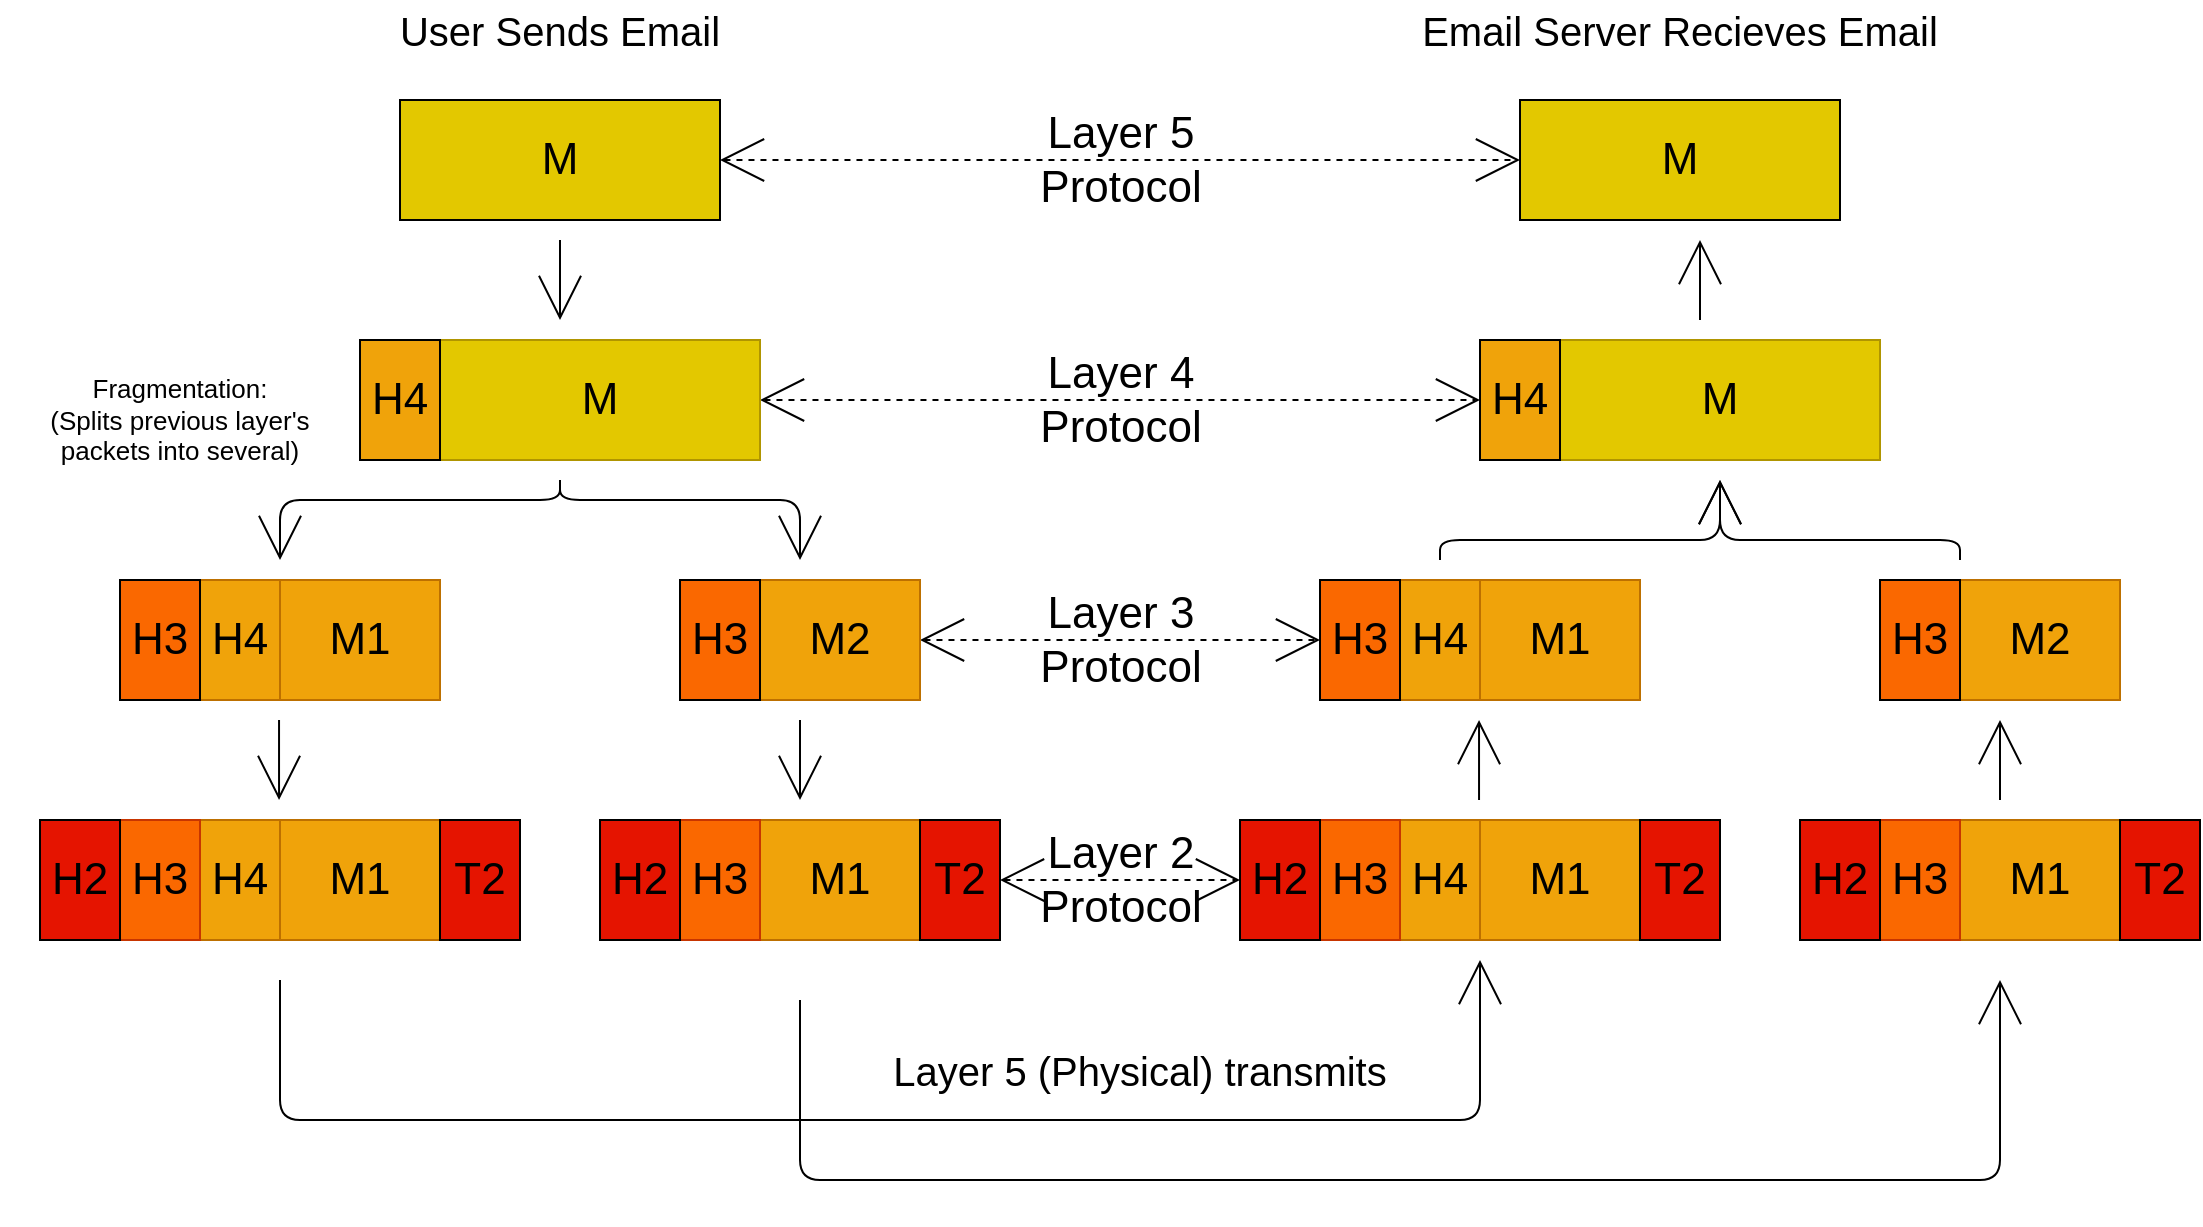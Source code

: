 <mxfile>
    <diagram id="lAbrD8vHDnsEuvVK7Wsp" name="Page-1">
        <mxGraphModel dx="2222" dy="1356" grid="1" gridSize="10" guides="1" tooltips="1" connect="1" arrows="1" fold="1" page="1" pageScale="1" pageWidth="850" pageHeight="1100" math="0" shadow="0">
            <root>
                <mxCell id="0"/>
                <mxCell id="1" parent="0"/>
                <mxCell id="57" value="Layer 5&lt;br&gt;Protocol" style="edgeStyle=none;html=1;exitX=1;exitY=0.5;exitDx=0;exitDy=0;entryX=0;entryY=0.5;entryDx=0;entryDy=0;fontSize=22;fontColor=#000000;startArrow=open;startFill=0;endArrow=open;endFill=0;endSize=20;dashed=1;startSize=20;labelBackgroundColor=none;" edge="1" parent="1" source="2" target="40">
                    <mxGeometry relative="1" as="geometry"/>
                </mxCell>
                <mxCell id="2" value="M" style="rounded=0;whiteSpace=wrap;html=1;fontSize=22;fillColor=#e3c800;fontColor=#000000;strokeColor=#000000;" vertex="1" parent="1">
                    <mxGeometry x="-20" y="60" width="160" height="60" as="geometry"/>
                </mxCell>
                <mxCell id="58" value="Layer 4&lt;br&gt;Protocol" style="edgeStyle=none;html=1;exitX=1;exitY=0.5;exitDx=0;exitDy=0;entryX=0;entryY=0.5;entryDx=0;entryDy=0;dashed=1;fontSize=22;fontColor=#000000;startArrow=open;startFill=0;endArrow=open;endFill=0;startSize=20;endSize=20;labelBackgroundColor=none;" edge="1" parent="1" source="6" target="42">
                    <mxGeometry relative="1" as="geometry"/>
                </mxCell>
                <mxCell id="6" value="M" style="rounded=0;whiteSpace=wrap;html=1;fontSize=22;fillColor=#e3c800;fontColor=#000000;strokeColor=#B09500;" vertex="1" parent="1">
                    <mxGeometry y="180" width="160" height="60" as="geometry"/>
                </mxCell>
                <mxCell id="7" value="H4" style="rounded=0;whiteSpace=wrap;html=1;fontSize=22;fillColor=#f0a30a;fontColor=#000000;strokeColor=#000000;" vertex="1" parent="1">
                    <mxGeometry x="-40" y="180" width="40" height="60" as="geometry"/>
                </mxCell>
                <mxCell id="8" value="M1" style="rounded=0;whiteSpace=wrap;html=1;fontSize=22;fillColor=#f0a30a;fontColor=#000000;strokeColor=#BD7000;" vertex="1" parent="1">
                    <mxGeometry x="-80" y="300" width="80" height="60" as="geometry"/>
                </mxCell>
                <mxCell id="9" value="H4" style="rounded=0;whiteSpace=wrap;html=1;fontSize=22;fillColor=#f0a30a;fontColor=#000000;strokeColor=#BD7000;" vertex="1" parent="1">
                    <mxGeometry x="-120" y="300" width="40" height="60" as="geometry"/>
                </mxCell>
                <mxCell id="10" value="H3" style="rounded=0;whiteSpace=wrap;html=1;fontSize=22;fillColor=#fa6800;fontColor=#000000;strokeColor=#000000;" vertex="1" parent="1">
                    <mxGeometry x="-160" y="300" width="40" height="60" as="geometry"/>
                </mxCell>
                <mxCell id="59" value="Layer 3&lt;br&gt;Protocol" style="edgeStyle=none;html=1;exitX=1;exitY=0.5;exitDx=0;exitDy=0;entryX=0;entryY=0.5;entryDx=0;entryDy=0;dashed=1;fontSize=22;fontColor=#000000;startArrow=open;startFill=0;endArrow=open;endFill=0;startSize=20;endSize=20;labelBackgroundColor=none;" edge="1" parent="1" source="11" target="45">
                    <mxGeometry relative="1" as="geometry"/>
                </mxCell>
                <mxCell id="11" value="M2" style="rounded=0;whiteSpace=wrap;html=1;fontSize=22;fillColor=#f0a30a;fontColor=#000000;strokeColor=#BD7000;" vertex="1" parent="1">
                    <mxGeometry x="160" y="300" width="80" height="60" as="geometry"/>
                </mxCell>
                <mxCell id="12" value="H3" style="rounded=0;whiteSpace=wrap;html=1;fontSize=22;fillColor=#fa6800;fontColor=#000000;strokeColor=#000000;" vertex="1" parent="1">
                    <mxGeometry x="120" y="300" width="40" height="60" as="geometry"/>
                </mxCell>
                <mxCell id="13" value="M1" style="rounded=0;whiteSpace=wrap;html=1;fontSize=22;fillColor=#f0a30a;fontColor=#000000;strokeColor=#BD7000;" vertex="1" parent="1">
                    <mxGeometry x="-80" y="420" width="80" height="60" as="geometry"/>
                </mxCell>
                <mxCell id="14" value="H4" style="rounded=0;whiteSpace=wrap;html=1;fontSize=22;fillColor=#f0a30a;fontColor=#000000;strokeColor=#BD7000;" vertex="1" parent="1">
                    <mxGeometry x="-120" y="420" width="40" height="60" as="geometry"/>
                </mxCell>
                <mxCell id="15" value="H3" style="rounded=0;whiteSpace=wrap;html=1;fontSize=22;fillColor=#fa6800;fontColor=#000000;strokeColor=#C73500;" vertex="1" parent="1">
                    <mxGeometry x="-160" y="420" width="40" height="60" as="geometry"/>
                </mxCell>
                <mxCell id="16" value="T2" style="rounded=0;whiteSpace=wrap;html=1;fontSize=22;fillColor=#e51400;fontColor=#000000;strokeColor=#000000;" vertex="1" parent="1">
                    <mxGeometry y="420" width="40" height="60" as="geometry"/>
                </mxCell>
                <mxCell id="17" value="H2" style="rounded=0;whiteSpace=wrap;html=1;fontSize=22;fillColor=#e51400;fontColor=#000000;strokeColor=#000000;" vertex="1" parent="1">
                    <mxGeometry x="-200" y="420" width="40" height="60" as="geometry"/>
                </mxCell>
                <mxCell id="18" value="M1" style="rounded=0;whiteSpace=wrap;html=1;fontSize=22;fillColor=#f0a30a;fontColor=#000000;strokeColor=#BD7000;" vertex="1" parent="1">
                    <mxGeometry x="160" y="420" width="80" height="60" as="geometry"/>
                </mxCell>
                <mxCell id="20" value="H3" style="rounded=0;whiteSpace=wrap;html=1;fontSize=22;fillColor=#fa6800;fontColor=#000000;strokeColor=#C73500;" vertex="1" parent="1">
                    <mxGeometry x="120" y="420" width="40" height="60" as="geometry"/>
                </mxCell>
                <mxCell id="60" value="Layer 2&lt;br&gt;Protocol" style="edgeStyle=none;html=1;exitX=1;exitY=0.5;exitDx=0;exitDy=0;entryX=0;entryY=0.5;entryDx=0;entryDy=0;dashed=1;fontSize=22;fontColor=#000000;startArrow=open;startFill=0;endArrow=open;endFill=0;startSize=20;endSize=20;labelBackgroundColor=none;" edge="1" parent="1" source="21" target="52">
                    <mxGeometry relative="1" as="geometry"/>
                </mxCell>
                <mxCell id="21" value="T2" style="rounded=0;whiteSpace=wrap;html=1;fontSize=22;fillColor=#e51400;fontColor=#000000;strokeColor=#000000;" vertex="1" parent="1">
                    <mxGeometry x="240" y="420" width="40" height="60" as="geometry"/>
                </mxCell>
                <mxCell id="22" value="H2" style="rounded=0;whiteSpace=wrap;html=1;fontSize=22;fillColor=#e51400;fontColor=#000000;strokeColor=#000000;" vertex="1" parent="1">
                    <mxGeometry x="80" y="420" width="40" height="60" as="geometry"/>
                </mxCell>
                <mxCell id="40" value="M" style="rounded=0;whiteSpace=wrap;html=1;fontSize=22;fillColor=#e3c800;fontColor=#000000;strokeColor=#000000;" vertex="1" parent="1">
                    <mxGeometry x="540" y="60" width="160" height="60" as="geometry"/>
                </mxCell>
                <mxCell id="41" value="M" style="rounded=0;whiteSpace=wrap;html=1;fontSize=22;fillColor=#e3c800;fontColor=#000000;strokeColor=#B09500;" vertex="1" parent="1">
                    <mxGeometry x="560" y="180" width="160" height="60" as="geometry"/>
                </mxCell>
                <mxCell id="42" value="H4" style="rounded=0;whiteSpace=wrap;html=1;fontSize=22;fillColor=#f0a30a;fontColor=#000000;strokeColor=#000000;" vertex="1" parent="1">
                    <mxGeometry x="520" y="180" width="40" height="60" as="geometry"/>
                </mxCell>
                <mxCell id="43" value="M1" style="rounded=0;whiteSpace=wrap;html=1;fontSize=22;fillColor=#f0a30a;fontColor=#000000;strokeColor=#BD7000;" vertex="1" parent="1">
                    <mxGeometry x="520" y="300" width="80" height="60" as="geometry"/>
                </mxCell>
                <mxCell id="44" value="H4" style="rounded=0;whiteSpace=wrap;html=1;fontSize=22;fillColor=#f0a30a;fontColor=#000000;strokeColor=#BD7000;" vertex="1" parent="1">
                    <mxGeometry x="480" y="300" width="40" height="60" as="geometry"/>
                </mxCell>
                <mxCell id="45" value="H3" style="rounded=0;whiteSpace=wrap;html=1;fontSize=22;fillColor=#fa6800;fontColor=#000000;strokeColor=#000000;" vertex="1" parent="1">
                    <mxGeometry x="440" y="300" width="40" height="60" as="geometry"/>
                </mxCell>
                <mxCell id="46" value="M2" style="rounded=0;whiteSpace=wrap;html=1;fontSize=22;fillColor=#f0a30a;fontColor=#000000;strokeColor=#BD7000;" vertex="1" parent="1">
                    <mxGeometry x="760" y="300" width="80" height="60" as="geometry"/>
                </mxCell>
                <mxCell id="47" value="H3" style="rounded=0;whiteSpace=wrap;html=1;fontSize=22;fillColor=#fa6800;fontColor=#000000;strokeColor=#000000;" vertex="1" parent="1">
                    <mxGeometry x="720" y="300" width="40" height="60" as="geometry"/>
                </mxCell>
                <mxCell id="48" value="M1" style="rounded=0;whiteSpace=wrap;html=1;fontSize=22;fillColor=#f0a30a;fontColor=#000000;strokeColor=#BD7000;" vertex="1" parent="1">
                    <mxGeometry x="520" y="420" width="80" height="60" as="geometry"/>
                </mxCell>
                <mxCell id="49" value="H4" style="rounded=0;whiteSpace=wrap;html=1;fontSize=22;fillColor=#f0a30a;fontColor=#000000;strokeColor=#BD7000;" vertex="1" parent="1">
                    <mxGeometry x="480" y="420" width="40" height="60" as="geometry"/>
                </mxCell>
                <mxCell id="50" value="H3" style="rounded=0;whiteSpace=wrap;html=1;fontSize=22;fillColor=#fa6800;fontColor=#000000;strokeColor=#C73500;" vertex="1" parent="1">
                    <mxGeometry x="440" y="420" width="40" height="60" as="geometry"/>
                </mxCell>
                <mxCell id="51" value="T2" style="rounded=0;whiteSpace=wrap;html=1;fontSize=22;fillColor=#e51400;fontColor=#000000;strokeColor=#000000;" vertex="1" parent="1">
                    <mxGeometry x="600" y="420" width="40" height="60" as="geometry"/>
                </mxCell>
                <mxCell id="52" value="H2" style="rounded=0;whiteSpace=wrap;html=1;fontSize=22;fillColor=#e51400;fontColor=#000000;strokeColor=#000000;" vertex="1" parent="1">
                    <mxGeometry x="400" y="420" width="40" height="60" as="geometry"/>
                </mxCell>
                <mxCell id="53" value="M1" style="rounded=0;whiteSpace=wrap;html=1;fontSize=22;fillColor=#f0a30a;fontColor=#000000;strokeColor=#BD7000;" vertex="1" parent="1">
                    <mxGeometry x="760" y="420" width="80" height="60" as="geometry"/>
                </mxCell>
                <mxCell id="54" value="H3" style="rounded=0;whiteSpace=wrap;html=1;fontSize=22;fillColor=#fa6800;fontColor=#000000;strokeColor=#C73500;" vertex="1" parent="1">
                    <mxGeometry x="720" y="420" width="40" height="60" as="geometry"/>
                </mxCell>
                <mxCell id="55" value="T2" style="rounded=0;whiteSpace=wrap;html=1;fontSize=22;fillColor=#e51400;fontColor=#000000;strokeColor=#000000;" vertex="1" parent="1">
                    <mxGeometry x="840" y="420" width="40" height="60" as="geometry"/>
                </mxCell>
                <mxCell id="56" value="H2" style="rounded=0;whiteSpace=wrap;html=1;fontSize=22;fillColor=#e51400;fontColor=#000000;strokeColor=#000000;" vertex="1" parent="1">
                    <mxGeometry x="680" y="420" width="40" height="60" as="geometry"/>
                </mxCell>
                <mxCell id="61" style="edgeStyle=none;html=1;fontSize=22;fontColor=#000000;startArrow=none;startFill=0;endArrow=open;endFill=0;endSize=20;startSize=20;" edge="1" parent="1">
                    <mxGeometry relative="1" as="geometry">
                        <mxPoint x="60" y="130" as="sourcePoint"/>
                        <mxPoint x="60" y="170" as="targetPoint"/>
                    </mxGeometry>
                </mxCell>
                <mxCell id="62" style="edgeStyle=orthogonalEdgeStyle;html=1;fontSize=22;fontColor=#000000;startArrow=none;startFill=0;endArrow=open;endFill=0;endSize=20;startSize=20;" edge="1" parent="1">
                    <mxGeometry relative="1" as="geometry">
                        <mxPoint x="60" y="250" as="sourcePoint"/>
                        <mxPoint x="180" y="290" as="targetPoint"/>
                        <Array as="points">
                            <mxPoint x="60" y="260"/>
                            <mxPoint x="180" y="260"/>
                        </Array>
                    </mxGeometry>
                </mxCell>
                <mxCell id="63" style="edgeStyle=orthogonalEdgeStyle;html=1;fontSize=22;fontColor=#000000;startArrow=none;startFill=0;endArrow=open;endFill=0;endSize=20;startSize=20;" edge="1" parent="1">
                    <mxGeometry relative="1" as="geometry">
                        <mxPoint x="60" y="250" as="sourcePoint"/>
                        <mxPoint x="-80" y="290" as="targetPoint"/>
                        <Array as="points">
                            <mxPoint x="60" y="260"/>
                            <mxPoint x="-80" y="260"/>
                        </Array>
                    </mxGeometry>
                </mxCell>
                <mxCell id="64" style="edgeStyle=none;html=1;fontSize=22;fontColor=#000000;startArrow=none;startFill=0;endArrow=open;endFill=0;endSize=20;startSize=20;" edge="1" parent="1">
                    <mxGeometry relative="1" as="geometry">
                        <mxPoint x="-80.48" y="370" as="sourcePoint"/>
                        <mxPoint x="-80.48" y="410" as="targetPoint"/>
                    </mxGeometry>
                </mxCell>
                <mxCell id="65" style="edgeStyle=none;html=1;fontSize=22;fontColor=#000000;startArrow=none;startFill=0;endArrow=open;endFill=0;endSize=20;startSize=20;" edge="1" parent="1">
                    <mxGeometry relative="1" as="geometry">
                        <mxPoint x="180.0" y="370" as="sourcePoint"/>
                        <mxPoint x="180.0" y="410" as="targetPoint"/>
                    </mxGeometry>
                </mxCell>
                <mxCell id="66" style="edgeStyle=none;html=1;fontSize=22;fontColor=#000000;startArrow=open;startFill=0;endArrow=none;endFill=0;endSize=20;startSize=20;" edge="1" parent="1">
                    <mxGeometry relative="1" as="geometry">
                        <mxPoint x="519.52" y="370" as="sourcePoint"/>
                        <mxPoint x="519.52" y="410" as="targetPoint"/>
                    </mxGeometry>
                </mxCell>
                <mxCell id="67" style="edgeStyle=none;html=1;fontSize=22;fontColor=#000000;startArrow=open;startFill=0;endArrow=none;endFill=0;endSize=20;startSize=20;" edge="1" parent="1">
                    <mxGeometry relative="1" as="geometry">
                        <mxPoint x="780" y="370" as="sourcePoint"/>
                        <mxPoint x="780" y="410" as="targetPoint"/>
                    </mxGeometry>
                </mxCell>
                <mxCell id="68" style="edgeStyle=orthogonalEdgeStyle;html=1;fontSize=22;fontColor=#000000;startArrow=open;startFill=0;endArrow=none;endFill=0;endSize=20;startSize=20;" edge="1" parent="1">
                    <mxGeometry relative="1" as="geometry">
                        <mxPoint x="640" y="250" as="sourcePoint"/>
                        <mxPoint x="760" y="290" as="targetPoint"/>
                        <Array as="points">
                            <mxPoint x="640" y="280"/>
                            <mxPoint x="760" y="280"/>
                        </Array>
                    </mxGeometry>
                </mxCell>
                <mxCell id="69" style="edgeStyle=orthogonalEdgeStyle;html=1;fontSize=22;fontColor=#000000;startArrow=open;startFill=0;endArrow=none;endFill=0;endSize=20;startSize=20;" edge="1" parent="1">
                    <mxGeometry relative="1" as="geometry">
                        <mxPoint x="640" y="250" as="sourcePoint"/>
                        <mxPoint x="500" y="290" as="targetPoint"/>
                        <Array as="points">
                            <mxPoint x="640" y="280"/>
                            <mxPoint x="500" y="280"/>
                        </Array>
                    </mxGeometry>
                </mxCell>
                <mxCell id="70" style="edgeStyle=none;html=1;fontSize=22;fontColor=#000000;startArrow=open;startFill=0;endArrow=none;endFill=0;endSize=20;startSize=20;" edge="1" parent="1">
                    <mxGeometry relative="1" as="geometry">
                        <mxPoint x="630" y="130" as="sourcePoint"/>
                        <mxPoint x="630" y="170" as="targetPoint"/>
                    </mxGeometry>
                </mxCell>
                <mxCell id="71" style="edgeStyle=orthogonalEdgeStyle;html=1;fontSize=22;fontColor=#000000;startArrow=none;startFill=0;endArrow=open;endFill=0;endSize=20;startSize=20;" edge="1" parent="1">
                    <mxGeometry relative="1" as="geometry">
                        <mxPoint x="-80" y="500" as="sourcePoint"/>
                        <mxPoint x="520" y="490" as="targetPoint"/>
                        <Array as="points">
                            <mxPoint x="-80" y="570"/>
                            <mxPoint x="520" y="570"/>
                        </Array>
                    </mxGeometry>
                </mxCell>
                <mxCell id="73" style="edgeStyle=orthogonalEdgeStyle;html=1;fontSize=22;fontColor=#000000;startArrow=none;startFill=0;endArrow=open;endFill=0;endSize=20;startSize=20;" edge="1" parent="1">
                    <mxGeometry relative="1" as="geometry">
                        <mxPoint x="180" y="510" as="sourcePoint"/>
                        <mxPoint x="780" y="500" as="targetPoint"/>
                        <Array as="points">
                            <mxPoint x="410" y="600"/>
                            <mxPoint x="270" y="600"/>
                        </Array>
                    </mxGeometry>
                </mxCell>
                <mxCell id="74" value="Fragmentation:&lt;br style=&quot;font-size: 13px;&quot;&gt;(Splits previous layer's packets into several)" style="text;html=1;strokeColor=none;fillColor=none;align=center;verticalAlign=middle;whiteSpace=wrap;rounded=0;fontSize=13;fontColor=#000000;" vertex="1" parent="1">
                    <mxGeometry x="-220" y="180" width="180" height="80" as="geometry"/>
                </mxCell>
                <mxCell id="76" value="User Sends Email" style="text;html=1;strokeColor=none;fillColor=none;align=center;verticalAlign=middle;whiteSpace=wrap;rounded=0;fontSize=20;fontColor=#000000;" vertex="1" parent="1">
                    <mxGeometry x="-55" y="10" width="230" height="30" as="geometry"/>
                </mxCell>
                <mxCell id="77" value="Email Server Recieves Email" style="text;html=1;strokeColor=none;fillColor=none;align=center;verticalAlign=middle;whiteSpace=wrap;rounded=0;fontSize=20;fontColor=#000000;" vertex="1" parent="1">
                    <mxGeometry x="480" y="10" width="280" height="30" as="geometry"/>
                </mxCell>
                <mxCell id="78" value="Layer 5 (Physical) transmits" style="text;html=1;strokeColor=none;fillColor=none;align=center;verticalAlign=middle;whiteSpace=wrap;rounded=0;fontSize=20;fontColor=#000000;" vertex="1" parent="1">
                    <mxGeometry x="190" y="530" width="320" height="30" as="geometry"/>
                </mxCell>
            </root>
        </mxGraphModel>
    </diagram>
</mxfile>